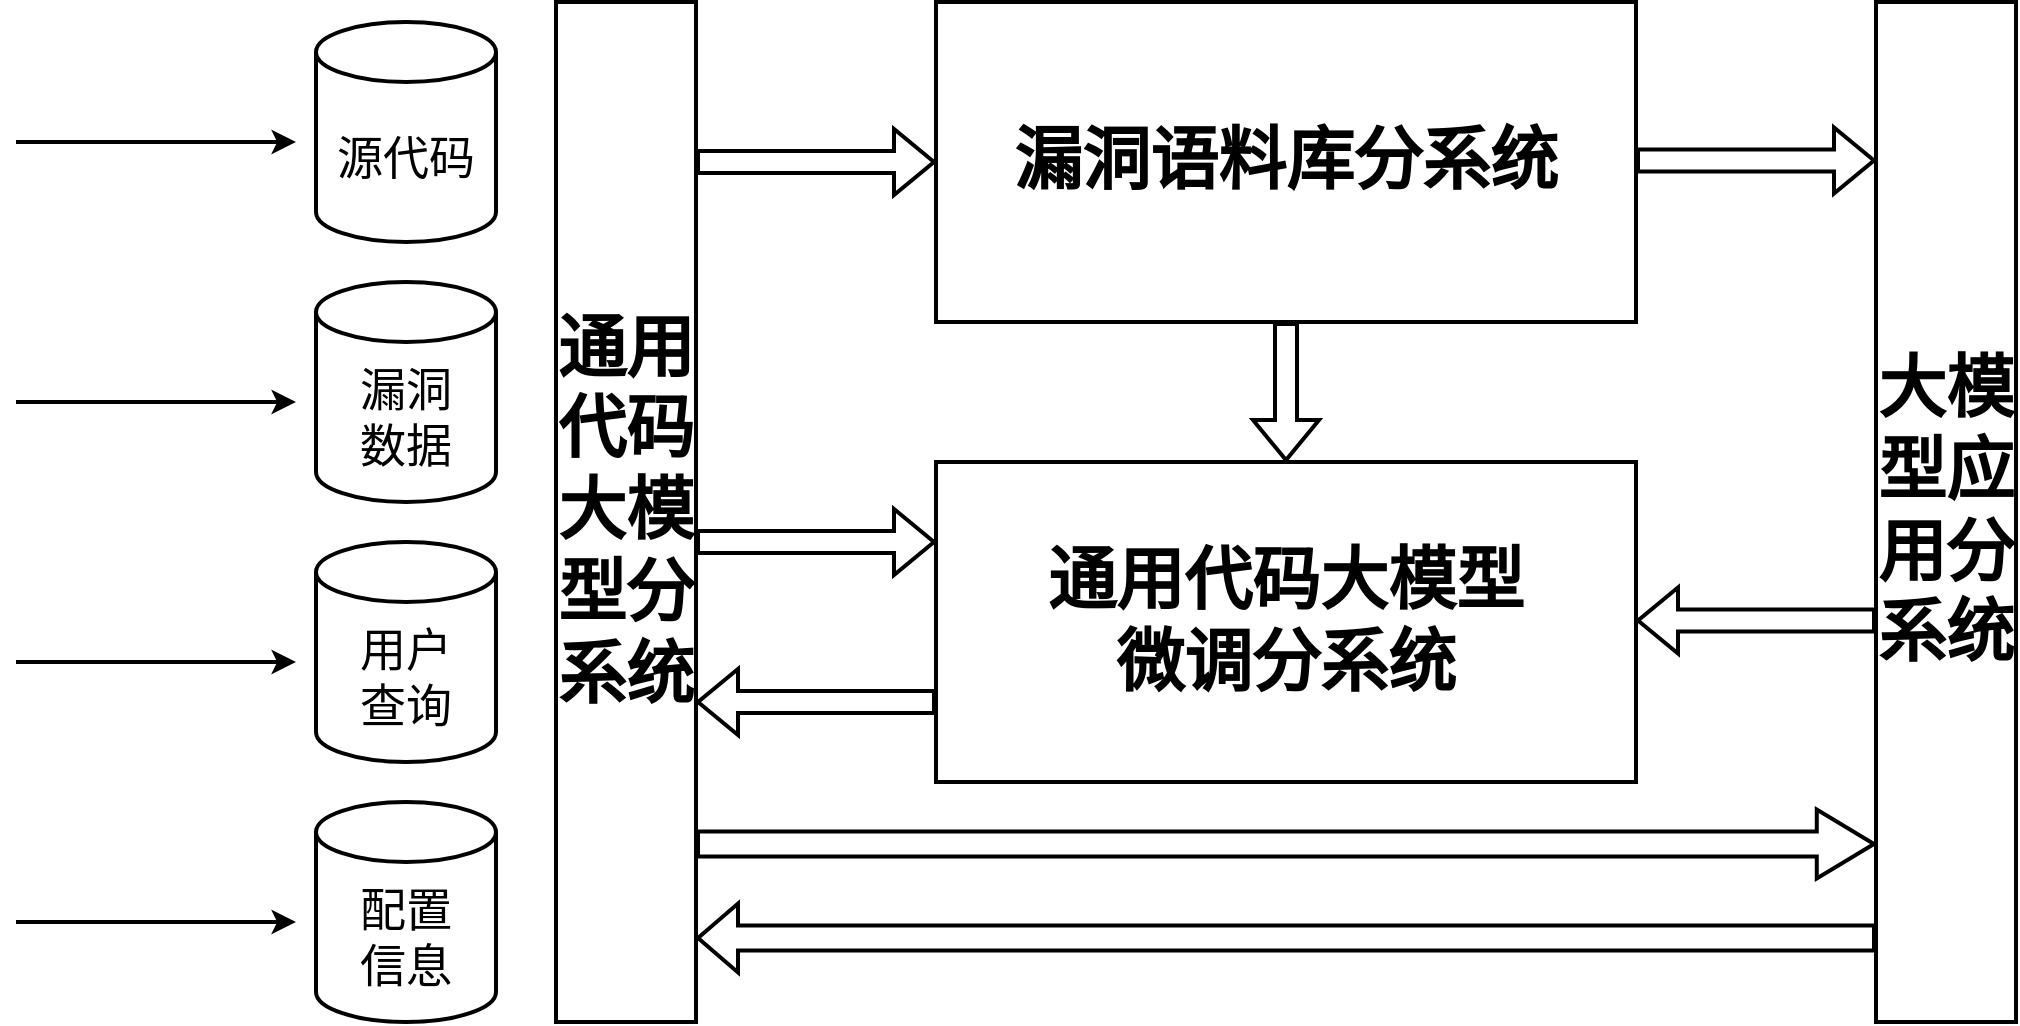 <mxfile version="24.3.1" type="github">
  <diagram name="第 1 页" id="iUOvayJNFla-pqnQ5Y2Z">
    <mxGraphModel dx="1181" dy="850" grid="1" gridSize="10" guides="1" tooltips="1" connect="1" arrows="1" fold="1" page="1" pageScale="1" pageWidth="827" pageHeight="1169" math="0" shadow="0">
      <root>
        <mxCell id="0" />
        <mxCell id="1" parent="0" />
        <mxCell id="dkddPo8VYmYa-G63gDVe-1" value="源代码" style="shape=cylinder3;whiteSpace=wrap;html=1;boundedLbl=1;backgroundOutline=1;size=15;strokeWidth=2;fontFamily=宋体;fontSize=23;" vertex="1" parent="1">
          <mxGeometry x="200" y="100" width="90" height="110" as="geometry" />
        </mxCell>
        <mxCell id="dkddPo8VYmYa-G63gDVe-2" value="" style="endArrow=classic;html=1;rounded=0;strokeWidth=2;" edge="1" parent="1">
          <mxGeometry width="50" height="50" relative="1" as="geometry">
            <mxPoint x="50" y="160" as="sourcePoint" />
            <mxPoint x="190" y="160" as="targetPoint" />
          </mxGeometry>
        </mxCell>
        <mxCell id="dkddPo8VYmYa-G63gDVe-3" value="漏洞&lt;div&gt;数据&lt;/div&gt;" style="shape=cylinder3;whiteSpace=wrap;html=1;boundedLbl=1;backgroundOutline=1;size=15;strokeWidth=2;fontFamily=宋体;fontSize=23;" vertex="1" parent="1">
          <mxGeometry x="200" y="230" width="90" height="110" as="geometry" />
        </mxCell>
        <mxCell id="dkddPo8VYmYa-G63gDVe-4" value="" style="endArrow=classic;html=1;rounded=0;strokeWidth=2;" edge="1" parent="1">
          <mxGeometry width="50" height="50" relative="1" as="geometry">
            <mxPoint x="50" y="290" as="sourcePoint" />
            <mxPoint x="190" y="290" as="targetPoint" />
          </mxGeometry>
        </mxCell>
        <mxCell id="dkddPo8VYmYa-G63gDVe-5" value="用户&lt;div&gt;查询&lt;/div&gt;" style="shape=cylinder3;whiteSpace=wrap;html=1;boundedLbl=1;backgroundOutline=1;size=15;strokeWidth=2;fontFamily=宋体;fontSize=23;" vertex="1" parent="1">
          <mxGeometry x="200" y="360" width="90" height="110" as="geometry" />
        </mxCell>
        <mxCell id="dkddPo8VYmYa-G63gDVe-6" value="" style="endArrow=classic;html=1;rounded=0;strokeWidth=2;" edge="1" parent="1">
          <mxGeometry width="50" height="50" relative="1" as="geometry">
            <mxPoint x="50" y="420" as="sourcePoint" />
            <mxPoint x="190" y="420" as="targetPoint" />
          </mxGeometry>
        </mxCell>
        <mxCell id="dkddPo8VYmYa-G63gDVe-7" value="配置&lt;div&gt;信息&lt;/div&gt;" style="shape=cylinder3;whiteSpace=wrap;html=1;boundedLbl=1;backgroundOutline=1;size=15;strokeWidth=2;fontFamily=宋体;fontSize=23;" vertex="1" parent="1">
          <mxGeometry x="200" y="490" width="90" height="110" as="geometry" />
        </mxCell>
        <mxCell id="dkddPo8VYmYa-G63gDVe-8" value="" style="endArrow=classic;html=1;rounded=0;strokeWidth=2;" edge="1" parent="1">
          <mxGeometry width="50" height="50" relative="1" as="geometry">
            <mxPoint x="50" y="550" as="sourcePoint" />
            <mxPoint x="190" y="550" as="targetPoint" />
          </mxGeometry>
        </mxCell>
        <mxCell id="dkddPo8VYmYa-G63gDVe-10" value="通用代码大模型分系统" style="rounded=0;whiteSpace=wrap;html=1;strokeWidth=2;fillColor=none;fontSize=34;fontFamily=宋体;fontStyle=1" vertex="1" parent="1">
          <mxGeometry x="320" y="90" width="70" height="510" as="geometry" />
        </mxCell>
        <mxCell id="dkddPo8VYmYa-G63gDVe-11" value="大模型应用分系统" style="rounded=0;whiteSpace=wrap;html=1;strokeWidth=2;fillColor=none;fontSize=34;fontFamily=宋体;fontStyle=1" vertex="1" parent="1">
          <mxGeometry x="980" y="90" width="70" height="510" as="geometry" />
        </mxCell>
        <mxCell id="dkddPo8VYmYa-G63gDVe-12" value="漏洞语料库分系统" style="rounded=0;whiteSpace=wrap;html=1;strokeWidth=2;fillColor=none;fontSize=34;fontFamily=宋体;fontStyle=1" vertex="1" parent="1">
          <mxGeometry x="510" y="90" width="350" height="160" as="geometry" />
        </mxCell>
        <mxCell id="dkddPo8VYmYa-G63gDVe-13" value="通用代码大模型&lt;br&gt;微调分系统" style="rounded=0;whiteSpace=wrap;html=1;strokeWidth=2;fillColor=none;fontSize=34;fontFamily=宋体;fontStyle=1" vertex="1" parent="1">
          <mxGeometry x="510" y="320" width="350" height="160" as="geometry" />
        </mxCell>
        <mxCell id="dkddPo8VYmYa-G63gDVe-14" value="" style="shape=flexArrow;endArrow=classic;html=1;rounded=0;strokeWidth=2;" edge="1" parent="1" target="dkddPo8VYmYa-G63gDVe-12">
          <mxGeometry width="50" height="50" relative="1" as="geometry">
            <mxPoint x="390" y="170" as="sourcePoint" />
            <mxPoint x="440" y="120" as="targetPoint" />
          </mxGeometry>
        </mxCell>
        <mxCell id="dkddPo8VYmYa-G63gDVe-15" value="" style="shape=flexArrow;endArrow=classic;html=1;rounded=0;strokeWidth=2;" edge="1" parent="1">
          <mxGeometry width="50" height="50" relative="1" as="geometry">
            <mxPoint x="390" y="360" as="sourcePoint" />
            <mxPoint x="510" y="360" as="targetPoint" />
          </mxGeometry>
        </mxCell>
        <mxCell id="dkddPo8VYmYa-G63gDVe-16" value="" style="shape=flexArrow;endArrow=none;html=1;rounded=0;strokeWidth=2;endFill=0;startArrow=block;" edge="1" parent="1">
          <mxGeometry width="50" height="50" relative="1" as="geometry">
            <mxPoint x="390" y="440" as="sourcePoint" />
            <mxPoint x="510" y="440" as="targetPoint" />
          </mxGeometry>
        </mxCell>
        <mxCell id="dkddPo8VYmYa-G63gDVe-17" value="" style="shape=flexArrow;endArrow=classic;html=1;rounded=0;strokeWidth=2;entryX=0.5;entryY=0;entryDx=0;entryDy=0;exitX=0.5;exitY=1;exitDx=0;exitDy=0;" edge="1" parent="1" source="dkddPo8VYmYa-G63gDVe-12" target="dkddPo8VYmYa-G63gDVe-13">
          <mxGeometry width="50" height="50" relative="1" as="geometry">
            <mxPoint x="670" y="250" as="sourcePoint" />
            <mxPoint x="790" y="250" as="targetPoint" />
          </mxGeometry>
        </mxCell>
        <mxCell id="dkddPo8VYmYa-G63gDVe-18" value="" style="shape=flexArrow;endArrow=classic;html=1;rounded=0;strokeWidth=2;exitX=1;exitY=1;exitDx=0;exitDy=0;width=11.429;endSize=8.871;entryX=0;entryY=1;entryDx=0;entryDy=0;" edge="1" parent="1">
          <mxGeometry width="50" height="50" relative="1" as="geometry">
            <mxPoint x="390.0" y="511" as="sourcePoint" />
            <mxPoint x="980" y="511.0" as="targetPoint" />
          </mxGeometry>
        </mxCell>
        <mxCell id="dkddPo8VYmYa-G63gDVe-19" value="" style="shape=flexArrow;endArrow=classic;html=1;rounded=0;strokeWidth=2;" edge="1" parent="1">
          <mxGeometry width="50" height="50" relative="1" as="geometry">
            <mxPoint x="860" y="169.29" as="sourcePoint" />
            <mxPoint x="980" y="169.29" as="targetPoint" />
          </mxGeometry>
        </mxCell>
        <mxCell id="dkddPo8VYmYa-G63gDVe-20" value="" style="shape=flexArrow;endArrow=none;html=1;rounded=0;strokeWidth=2;endFill=0;startArrow=block;" edge="1" parent="1">
          <mxGeometry width="50" height="50" relative="1" as="geometry">
            <mxPoint x="860" y="399.29" as="sourcePoint" />
            <mxPoint x="980" y="399.29" as="targetPoint" />
          </mxGeometry>
        </mxCell>
        <mxCell id="dkddPo8VYmYa-G63gDVe-21" value="" style="shape=flexArrow;endArrow=none;html=1;rounded=0;strokeWidth=2;exitX=1;exitY=1;exitDx=0;exitDy=0;width=11.429;endSize=8.871;entryX=0;entryY=1;entryDx=0;entryDy=0;endFill=0;startArrow=block;" edge="1" parent="1">
          <mxGeometry width="50" height="50" relative="1" as="geometry">
            <mxPoint x="390.0" y="558" as="sourcePoint" />
            <mxPoint x="980" y="558.0" as="targetPoint" />
          </mxGeometry>
        </mxCell>
      </root>
    </mxGraphModel>
  </diagram>
</mxfile>

